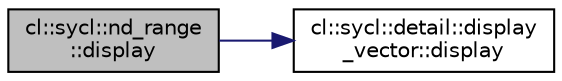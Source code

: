 digraph "cl::sycl::nd_range::display"
{
 // INTERACTIVE_SVG=YES
  bgcolor="transparent";
  edge [fontname="Helvetica",fontsize="10",labelfontname="Helvetica",labelfontsize="10"];
  node [fontname="Helvetica",fontsize="10",shape=record];
  rankdir="LR";
  Node1 [label="cl::sycl::nd_range\l::display",height=0.2,width=0.4,color="black", fillcolor="grey75", style="filled", fontcolor="black"];
  Node1 -> Node2 [color="midnightblue",fontsize="10",style="solid",fontname="Helvetica"];
  Node2 [label="cl::sycl::detail::display\l_vector::display",height=0.2,width=0.4,color="black",URL="$group__debug__trace.html#a85390e89223c32e7e6cadecfdb84de5d",tooltip="To debug and test. "];
}
